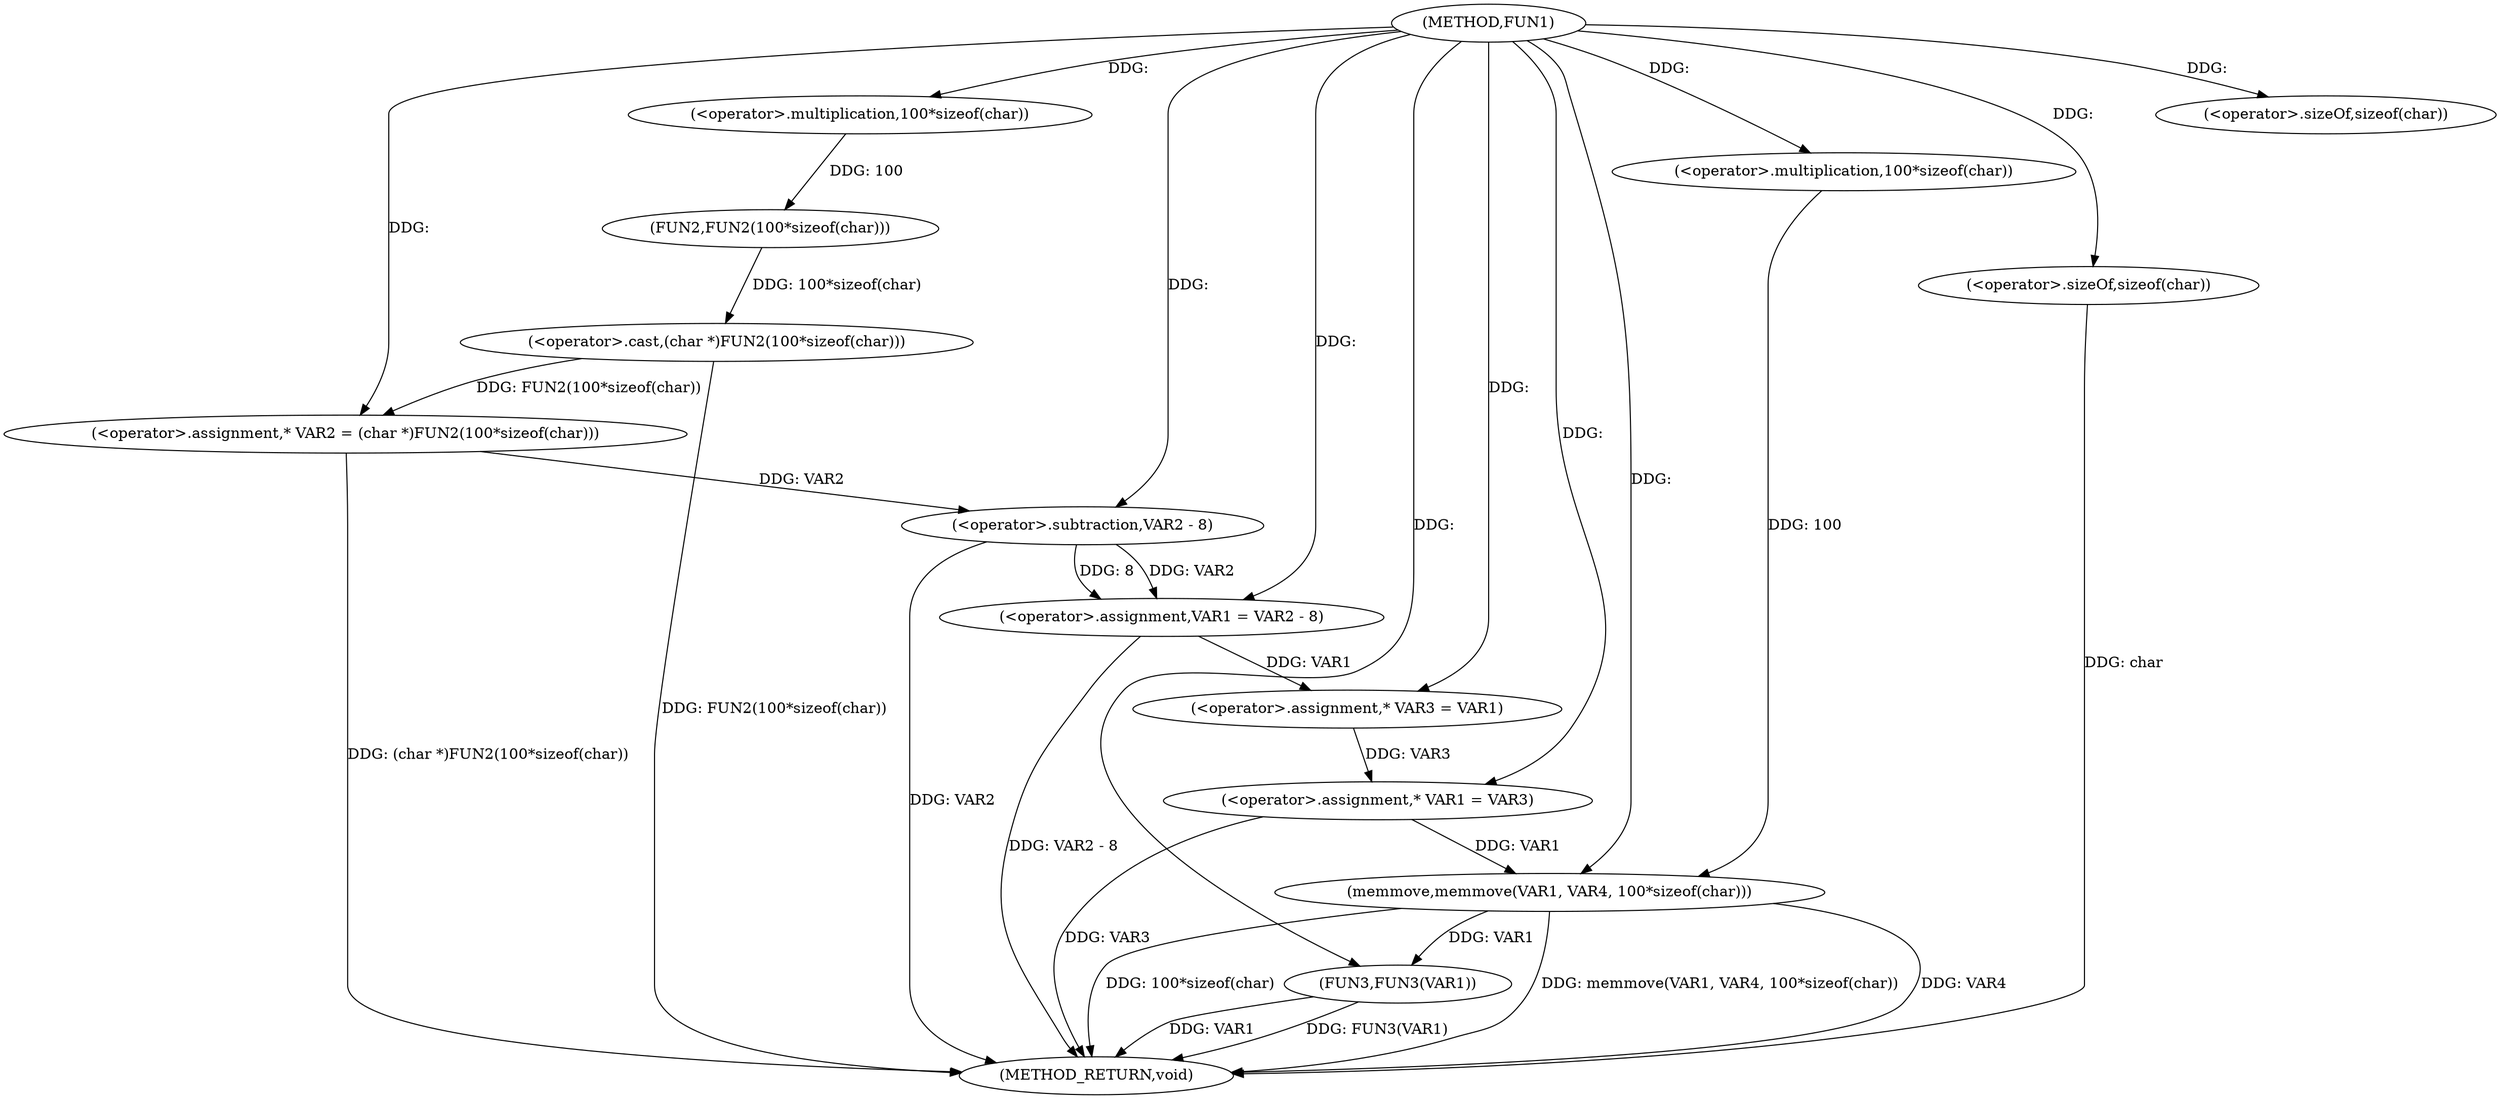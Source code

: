 digraph FUN1 {  
"1000100" [label = "(METHOD,FUN1)" ]
"1000138" [label = "(METHOD_RETURN,void)" ]
"1000104" [label = "(<operator>.assignment,* VAR2 = (char *)FUN2(100*sizeof(char)))" ]
"1000106" [label = "(<operator>.cast,(char *)FUN2(100*sizeof(char)))" ]
"1000108" [label = "(FUN2,FUN2(100*sizeof(char)))" ]
"1000109" [label = "(<operator>.multiplication,100*sizeof(char))" ]
"1000111" [label = "(<operator>.sizeOf,sizeof(char))" ]
"1000113" [label = "(<operator>.assignment,VAR1 = VAR2 - 8)" ]
"1000115" [label = "(<operator>.subtraction,VAR2 - 8)" ]
"1000120" [label = "(<operator>.assignment,* VAR3 = VAR1)" ]
"1000124" [label = "(<operator>.assignment,* VAR1 = VAR3)" ]
"1000129" [label = "(memmove,memmove(VAR1, VAR4, 100*sizeof(char)))" ]
"1000132" [label = "(<operator>.multiplication,100*sizeof(char))" ]
"1000134" [label = "(<operator>.sizeOf,sizeof(char))" ]
"1000136" [label = "(FUN3,FUN3(VAR1))" ]
  "1000124" -> "1000138"  [ label = "DDG: VAR3"] 
  "1000106" -> "1000138"  [ label = "DDG: FUN2(100*sizeof(char))"] 
  "1000129" -> "1000138"  [ label = "DDG: 100*sizeof(char)"] 
  "1000113" -> "1000138"  [ label = "DDG: VAR2 - 8"] 
  "1000136" -> "1000138"  [ label = "DDG: FUN3(VAR1)"] 
  "1000115" -> "1000138"  [ label = "DDG: VAR2"] 
  "1000129" -> "1000138"  [ label = "DDG: memmove(VAR1, VAR4, 100*sizeof(char))"] 
  "1000134" -> "1000138"  [ label = "DDG: char"] 
  "1000136" -> "1000138"  [ label = "DDG: VAR1"] 
  "1000104" -> "1000138"  [ label = "DDG: (char *)FUN2(100*sizeof(char))"] 
  "1000129" -> "1000138"  [ label = "DDG: VAR4"] 
  "1000106" -> "1000104"  [ label = "DDG: FUN2(100*sizeof(char))"] 
  "1000100" -> "1000104"  [ label = "DDG: "] 
  "1000108" -> "1000106"  [ label = "DDG: 100*sizeof(char)"] 
  "1000109" -> "1000108"  [ label = "DDG: 100"] 
  "1000100" -> "1000109"  [ label = "DDG: "] 
  "1000100" -> "1000111"  [ label = "DDG: "] 
  "1000115" -> "1000113"  [ label = "DDG: VAR2"] 
  "1000115" -> "1000113"  [ label = "DDG: 8"] 
  "1000100" -> "1000113"  [ label = "DDG: "] 
  "1000104" -> "1000115"  [ label = "DDG: VAR2"] 
  "1000100" -> "1000115"  [ label = "DDG: "] 
  "1000113" -> "1000120"  [ label = "DDG: VAR1"] 
  "1000100" -> "1000120"  [ label = "DDG: "] 
  "1000120" -> "1000124"  [ label = "DDG: VAR3"] 
  "1000100" -> "1000124"  [ label = "DDG: "] 
  "1000124" -> "1000129"  [ label = "DDG: VAR1"] 
  "1000100" -> "1000129"  [ label = "DDG: "] 
  "1000132" -> "1000129"  [ label = "DDG: 100"] 
  "1000100" -> "1000132"  [ label = "DDG: "] 
  "1000100" -> "1000134"  [ label = "DDG: "] 
  "1000129" -> "1000136"  [ label = "DDG: VAR1"] 
  "1000100" -> "1000136"  [ label = "DDG: "] 
}
